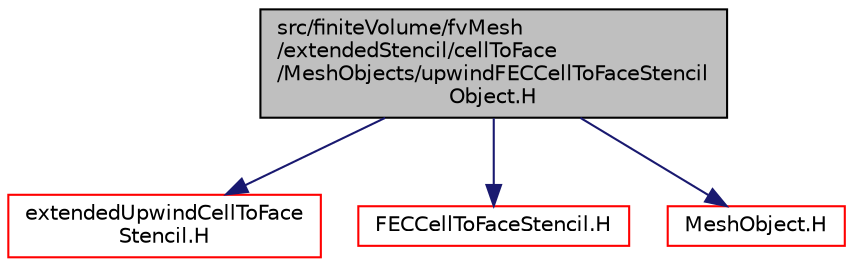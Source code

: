 digraph "src/finiteVolume/fvMesh/extendedStencil/cellToFace/MeshObjects/upwindFECCellToFaceStencilObject.H"
{
  bgcolor="transparent";
  edge [fontname="Helvetica",fontsize="10",labelfontname="Helvetica",labelfontsize="10"];
  node [fontname="Helvetica",fontsize="10",shape=record];
  Node1 [label="src/finiteVolume/fvMesh\l/extendedStencil/cellToFace\l/MeshObjects/upwindFECCellToFaceStencil\lObject.H",height=0.2,width=0.4,color="black", fillcolor="grey75", style="filled", fontcolor="black"];
  Node1 -> Node2 [color="midnightblue",fontsize="10",style="solid",fontname="Helvetica"];
  Node2 [label="extendedUpwindCellToFace\lStencil.H",height=0.2,width=0.4,color="red",URL="$a06009.html"];
  Node1 -> Node3 [color="midnightblue",fontsize="10",style="solid",fontname="Helvetica"];
  Node3 [label="FECCellToFaceStencil.H",height=0.2,width=0.4,color="red",URL="$a06020.html"];
  Node1 -> Node4 [color="midnightblue",fontsize="10",style="solid",fontname="Helvetica"];
  Node4 [label="MeshObject.H",height=0.2,width=0.4,color="red",URL="$a08672.html"];
}

